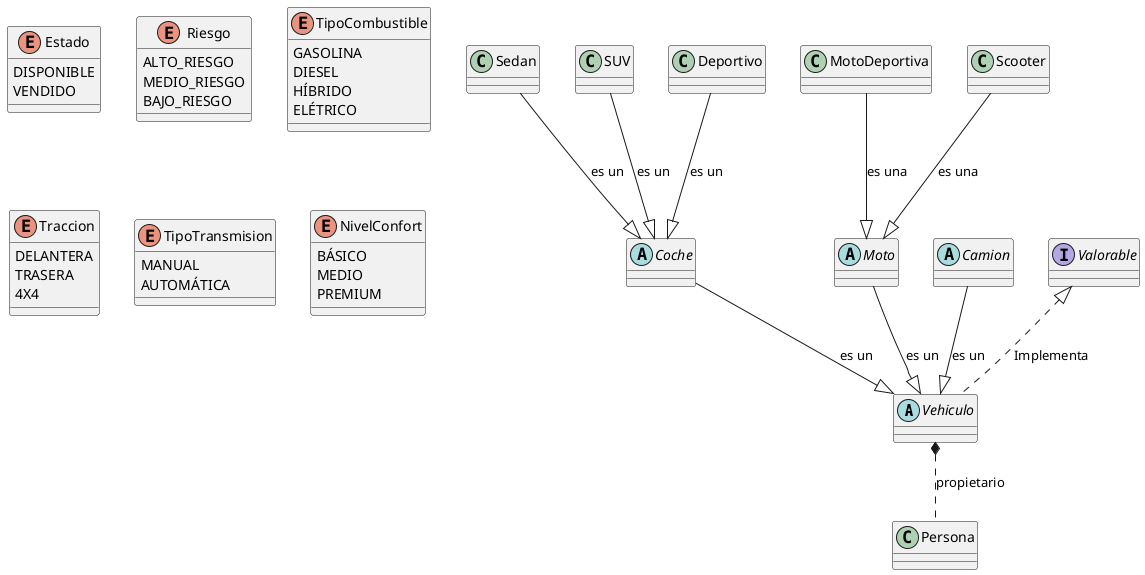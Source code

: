 @startuml
abstract class Vehiculo.
abstract class Coche
abstract class Moto
abstract class Camion
class Sedan
class SUV
class Deportivo
class MotoDeportiva
class Scooter
class Persona
interface Valorable


Camion --|> Vehiculo : es un
Vehiculo *.. Persona : propietario
Valorable <|.. Vehiculo : Implementa
Coche --|> Vehiculo : es un
Sedan --|> Coche : es un
Deportivo --|> Coche : es un
SUV --|> Coche : es un
Moto --|> Vehiculo : es un
Scooter --|> Moto : es una
MotoDeportiva --|> Moto : es una

enum Estado {
  DISPONIBLE
  VENDIDO
}

enum Riesgo {
ALTO_RIESGO
MEDIO_RIESGO
BAJO_RIESGO
}

enum TipoCombustible{
GASOLINA
DIESEL
HÍBRIDO
ELÉTRICO
}

enum Traccion {
DELANTERA
TRASERA
4X4
}

enum TipoTransmision {
MANUAL
AUTOMÁTICA
}

enum NivelConfort {
BÁSICO
MEDIO
PREMIUM
}
@enduml